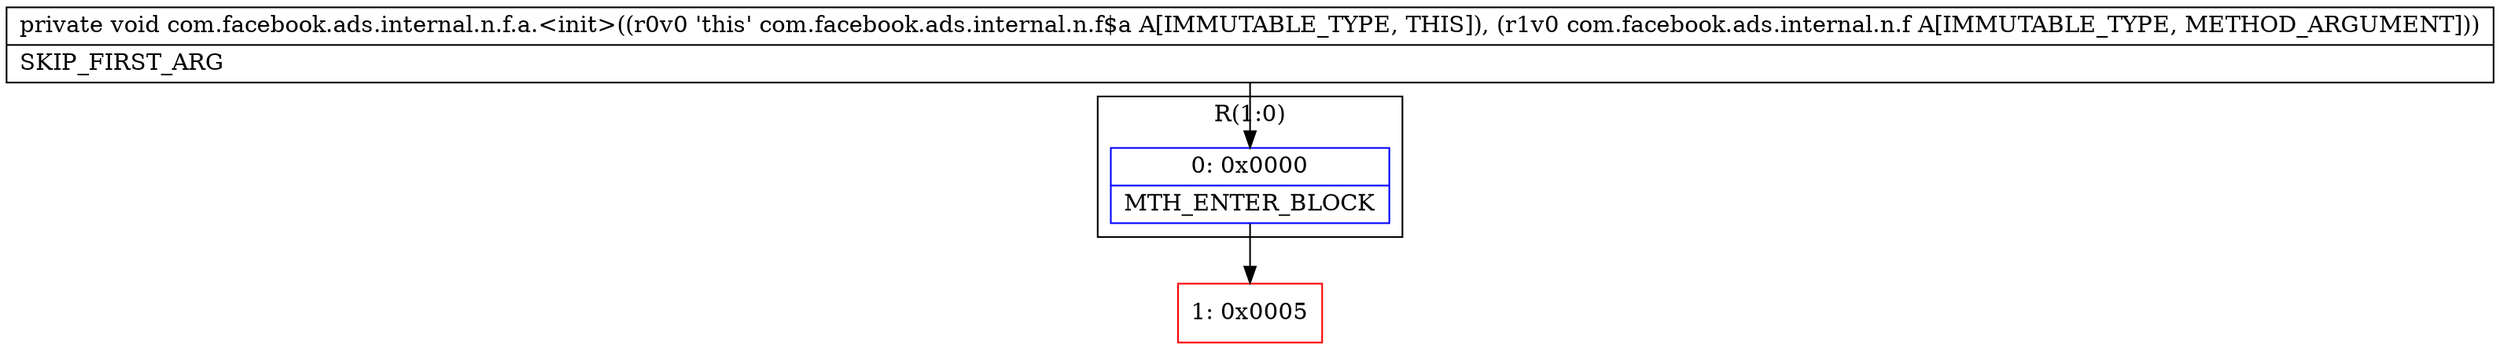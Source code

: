 digraph "CFG forcom.facebook.ads.internal.n.f.a.\<init\>(Lcom\/facebook\/ads\/internal\/n\/f;)V" {
subgraph cluster_Region_158143251 {
label = "R(1:0)";
node [shape=record,color=blue];
Node_0 [shape=record,label="{0\:\ 0x0000|MTH_ENTER_BLOCK\l}"];
}
Node_1 [shape=record,color=red,label="{1\:\ 0x0005}"];
MethodNode[shape=record,label="{private void com.facebook.ads.internal.n.f.a.\<init\>((r0v0 'this' com.facebook.ads.internal.n.f$a A[IMMUTABLE_TYPE, THIS]), (r1v0 com.facebook.ads.internal.n.f A[IMMUTABLE_TYPE, METHOD_ARGUMENT]))  | SKIP_FIRST_ARG\l}"];
MethodNode -> Node_0;
Node_0 -> Node_1;
}


